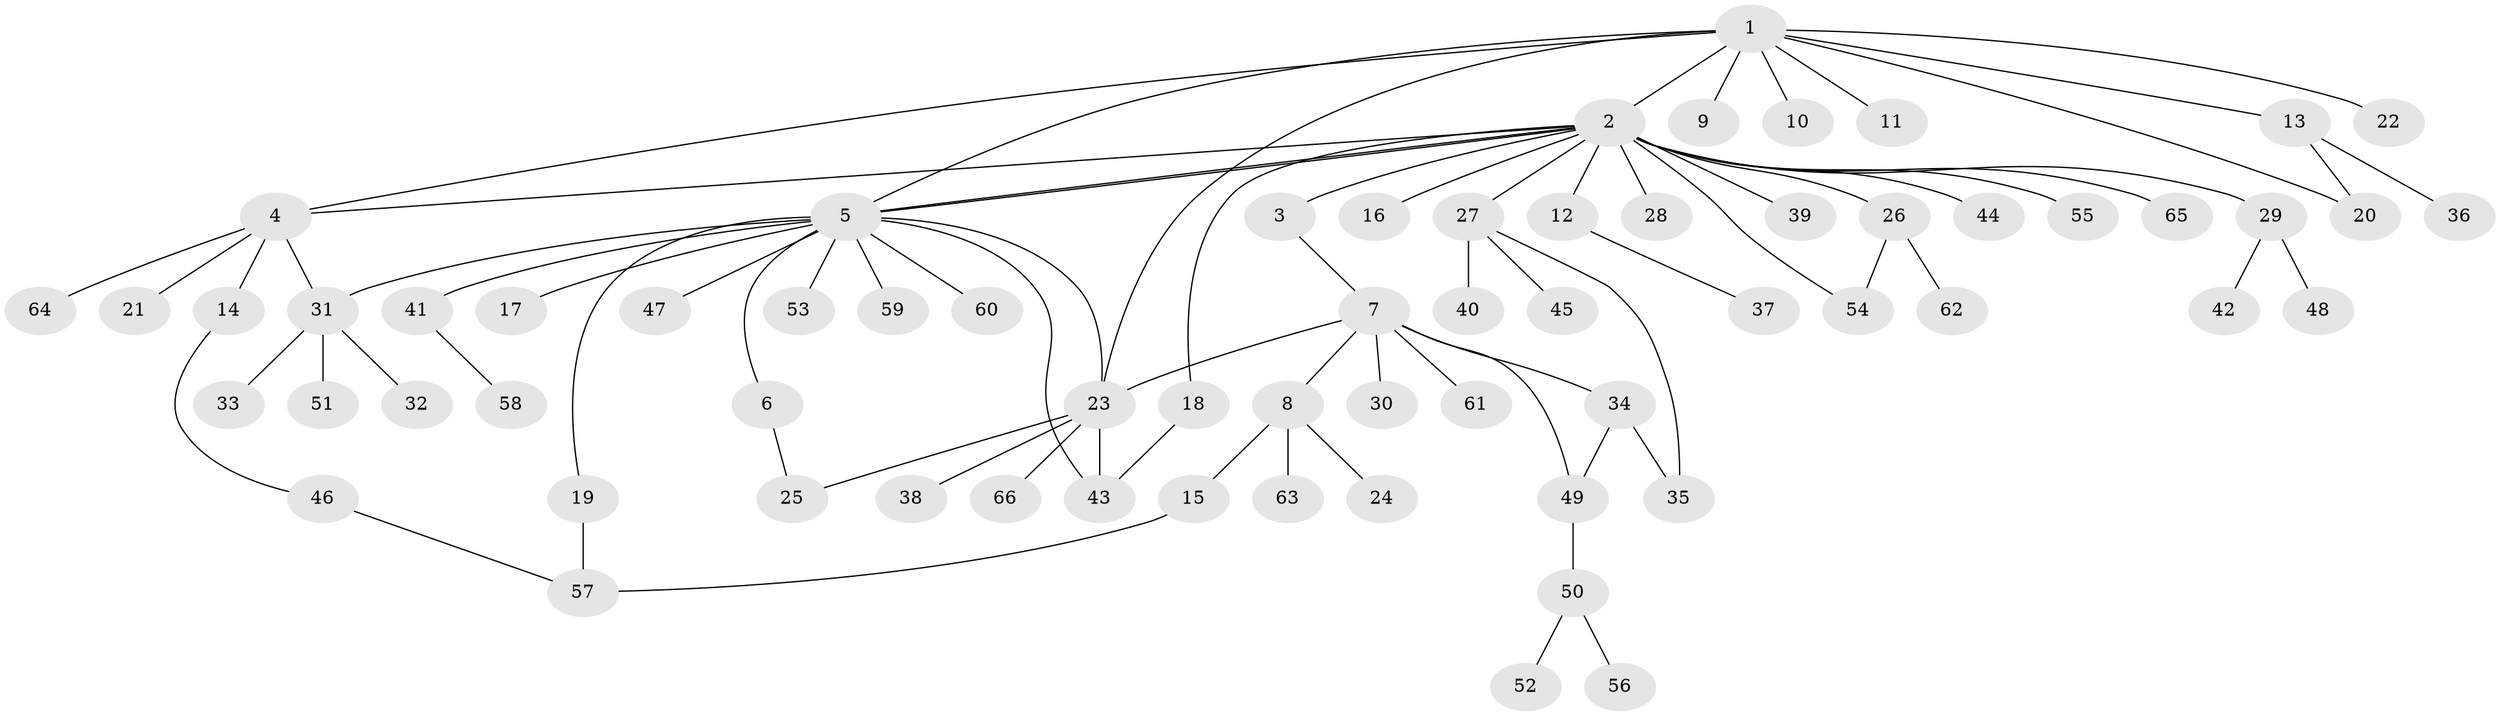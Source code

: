 // coarse degree distribution, {6: 0.07692307692307693, 7: 0.038461538461538464, 4: 0.07692307692307693, 14: 0.038461538461538464, 1: 0.6153846153846154, 2: 0.11538461538461539, 3: 0.038461538461538464}
// Generated by graph-tools (version 1.1) at 2025/18/03/04/25 18:18:00]
// undirected, 66 vertices, 80 edges
graph export_dot {
graph [start="1"]
  node [color=gray90,style=filled];
  1;
  2;
  3;
  4;
  5;
  6;
  7;
  8;
  9;
  10;
  11;
  12;
  13;
  14;
  15;
  16;
  17;
  18;
  19;
  20;
  21;
  22;
  23;
  24;
  25;
  26;
  27;
  28;
  29;
  30;
  31;
  32;
  33;
  34;
  35;
  36;
  37;
  38;
  39;
  40;
  41;
  42;
  43;
  44;
  45;
  46;
  47;
  48;
  49;
  50;
  51;
  52;
  53;
  54;
  55;
  56;
  57;
  58;
  59;
  60;
  61;
  62;
  63;
  64;
  65;
  66;
  1 -- 2;
  1 -- 4;
  1 -- 5;
  1 -- 9;
  1 -- 10;
  1 -- 11;
  1 -- 13;
  1 -- 20;
  1 -- 22;
  1 -- 23;
  2 -- 3;
  2 -- 4;
  2 -- 5;
  2 -- 5;
  2 -- 12;
  2 -- 16;
  2 -- 18;
  2 -- 26;
  2 -- 27;
  2 -- 28;
  2 -- 29;
  2 -- 39;
  2 -- 44;
  2 -- 54;
  2 -- 55;
  2 -- 65;
  3 -- 7;
  4 -- 14;
  4 -- 21;
  4 -- 31;
  4 -- 64;
  5 -- 6;
  5 -- 17;
  5 -- 19;
  5 -- 23;
  5 -- 31;
  5 -- 41;
  5 -- 43;
  5 -- 47;
  5 -- 53;
  5 -- 59;
  5 -- 60;
  6 -- 25;
  7 -- 8;
  7 -- 23;
  7 -- 30;
  7 -- 34;
  7 -- 49;
  7 -- 61;
  8 -- 15;
  8 -- 24;
  8 -- 63;
  12 -- 37;
  13 -- 20;
  13 -- 36;
  14 -- 46;
  15 -- 57;
  18 -- 43;
  19 -- 57;
  23 -- 25;
  23 -- 38;
  23 -- 43;
  23 -- 66;
  26 -- 54;
  26 -- 62;
  27 -- 35;
  27 -- 40;
  27 -- 45;
  29 -- 42;
  29 -- 48;
  31 -- 32;
  31 -- 33;
  31 -- 51;
  34 -- 35;
  34 -- 49;
  41 -- 58;
  46 -- 57;
  49 -- 50;
  50 -- 52;
  50 -- 56;
}
